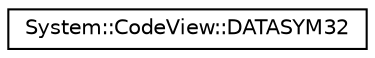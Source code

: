 digraph G
{
  edge [fontname="Helvetica",fontsize="10",labelfontname="Helvetica",labelfontsize="10"];
  node [fontname="Helvetica",fontsize="10",shape=record];
  rankdir="LR";
  Node1 [label="System::CodeView::DATASYM32",height=0.2,width=0.4,color="black", fillcolor="white", style="filled",URL="$struct_system_1_1_code_view_1_1_d_a_t_a_s_y_m32.html"];
}
